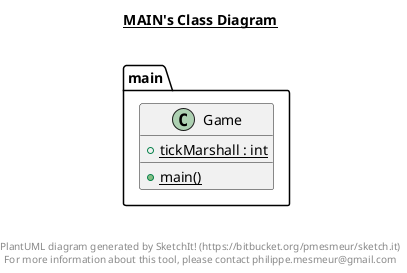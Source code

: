 @startuml

title __MAIN's Class Diagram__\n

  namespace main {
    class main.Game {
        {static} + tickMarshall : int
        {static} + main()
    }
  }
  



right footer


PlantUML diagram generated by SketchIt! (https://bitbucket.org/pmesmeur/sketch.it)
For more information about this tool, please contact philippe.mesmeur@gmail.com
endfooter

@enduml
